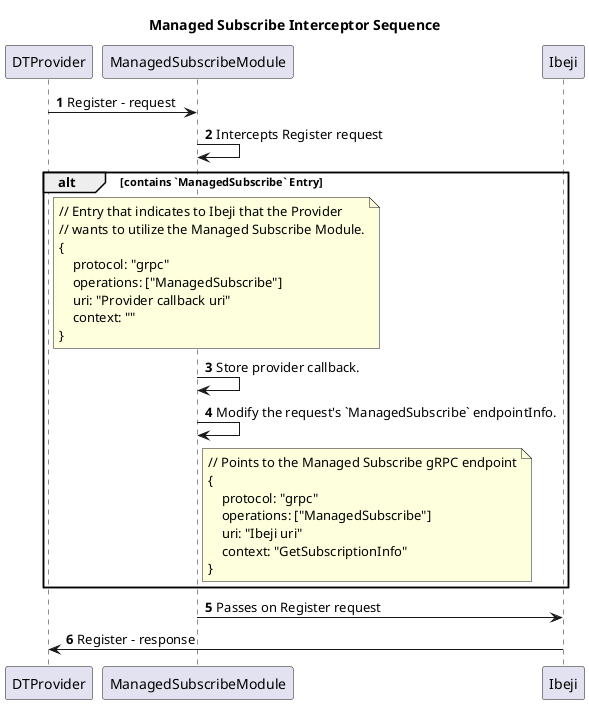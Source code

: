 @startuml Managed Subscribe Interceptor
title Managed Subscribe Interceptor Sequence
participant DTProvider
participant ManagedSubscribeModule
participant Ibeji

autonumber

DTProvider -> ManagedSubscribeModule: Register - request
ManagedSubscribeModule -> ManagedSubscribeModule: Intercepts Register request

alt contains `ManagedSubscribe` Entry
note right of DTProvider
// Entry that indicates to Ibeji that the Provider
// wants to utilize the Managed Subscribe Module.
{
    protocol: "grpc"
    operations: ["ManagedSubscribe"]
    uri: "Provider callback uri"
    context: ""
}
end note
ManagedSubscribeModule -> ManagedSubscribeModule: Store provider callback.
ManagedSubscribeModule -> ManagedSubscribeModule: Modify the request's `ManagedSubscribe` endpointInfo.
note right of ManagedSubscribeModule
// Points to the Managed Subscribe gRPC endpoint
{
    protocol: "grpc"
    operations: ["ManagedSubscribe"]
    uri: "Ibeji uri"
    context: "GetSubscriptionInfo"
}
end note
end

Ibeji <- ManagedSubscribeModule: Passes on Register request
Ibeji -> DTProvider: Register - response
@enduml
